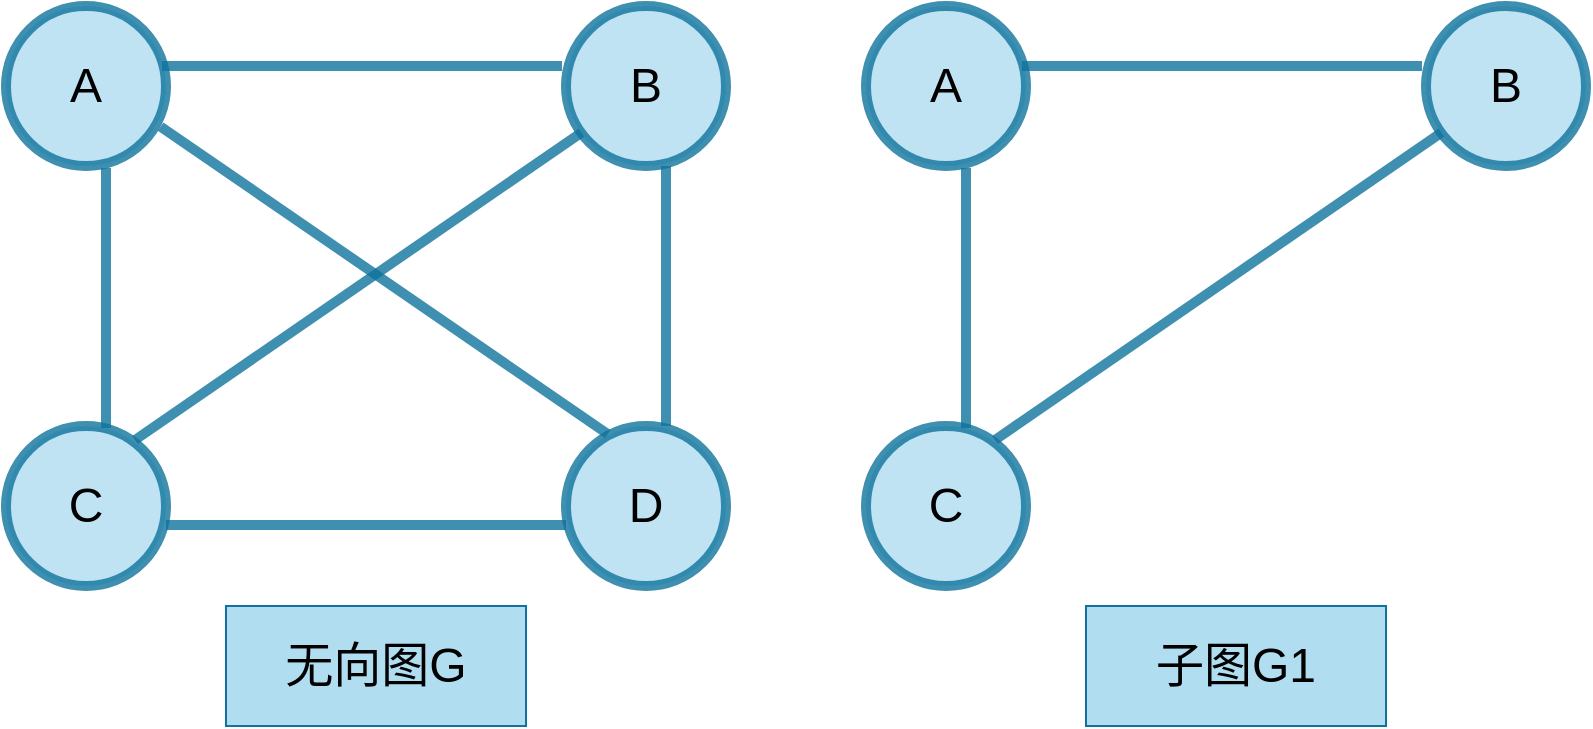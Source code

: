 <mxfile version="21.3.2" type="github">
  <diagram name="第 1 页" id="u5KUGt1_WBTlGuTNsJAg">
    <mxGraphModel dx="1379" dy="796" grid="1" gridSize="10" guides="1" tooltips="1" connect="1" arrows="1" fold="1" page="1" pageScale="1" pageWidth="827" pageHeight="1169" background="none" math="0" shadow="0">
      <root>
        <mxCell id="0" />
        <mxCell id="1" parent="0" />
        <mxCell id="BdLklPp7F2nc4_-LSeA5-5" value="&lt;font style=&quot;font-size: 24px;&quot;&gt;A&lt;/font&gt;" style="ellipse;whiteSpace=wrap;html=1;aspect=fixed;strokeWidth=5;strokeColor=#10739e;shadow=0;opacity=80;snapToPoint=1;fixDash=0;metaEdit=0;backgroundOutline=0;fillColor=#b1ddf0;" parent="1" vertex="1">
          <mxGeometry x="10" y="150" width="80" height="80" as="geometry" />
        </mxCell>
        <mxCell id="BdLklPp7F2nc4_-LSeA5-6" value="&lt;font style=&quot;font-size: 24px;&quot;&gt;D&lt;/font&gt;" style="ellipse;whiteSpace=wrap;html=1;aspect=fixed;strokeWidth=5;strokeColor=#10739e;shadow=0;opacity=80;snapToPoint=1;fixDash=0;metaEdit=0;backgroundOutline=0;fillColor=#b1ddf0;" parent="1" vertex="1">
          <mxGeometry x="290" y="360" width="80" height="80" as="geometry" />
        </mxCell>
        <mxCell id="BdLklPp7F2nc4_-LSeA5-7" value="&lt;font style=&quot;font-size: 24px;&quot;&gt;C&lt;/font&gt;" style="ellipse;whiteSpace=wrap;html=1;aspect=fixed;strokeWidth=5;strokeColor=#10739e;shadow=0;opacity=80;snapToPoint=1;fixDash=0;metaEdit=0;backgroundOutline=0;fillColor=#b1ddf0;" parent="1" vertex="1">
          <mxGeometry x="10" y="360" width="80" height="80" as="geometry" />
        </mxCell>
        <mxCell id="BdLklPp7F2nc4_-LSeA5-8" value="&lt;font style=&quot;font-size: 24px;&quot;&gt;B&lt;/font&gt;" style="ellipse;whiteSpace=wrap;html=1;aspect=fixed;strokeWidth=5;strokeColor=#10739e;shadow=0;opacity=80;snapToPoint=1;fixDash=0;metaEdit=0;backgroundOutline=0;fillColor=#b1ddf0;" parent="1" vertex="1">
          <mxGeometry x="290" y="150" width="80" height="80" as="geometry" />
        </mxCell>
        <mxCell id="BdLklPp7F2nc4_-LSeA5-9" value="" style="endArrow=none;html=1;rounded=0;exitX=1;exitY=0.5;exitDx=0;exitDy=0;entryX=0;entryY=0.5;entryDx=0;entryDy=0;strokeWidth=5;strokeColor=#10739e;shadow=0;opacity=80;snapToPoint=1;fixDash=0;metaEdit=0;backgroundOutline=0;endFill=0;startArrow=none;startFill=0;fillColor=#b1ddf0;" parent="1" edge="1">
          <mxGeometry width="50" height="50" relative="1" as="geometry">
            <mxPoint x="88" y="180" as="sourcePoint" />
            <mxPoint x="288.0" y="180" as="targetPoint" />
            <Array as="points">
              <mxPoint x="148" y="180" />
            </Array>
          </mxGeometry>
        </mxCell>
        <mxCell id="BdLklPp7F2nc4_-LSeA5-12" value="" style="endArrow=none;html=1;rounded=0;entryX=0;entryY=1;entryDx=0;entryDy=0;strokeWidth=5;strokeColor=#10739e;shadow=0;opacity=80;snapToPoint=1;fixDash=0;metaEdit=0;backgroundOutline=0;endFill=0;fillColor=#b1ddf0;startArrow=none;startFill=0;" parent="1" edge="1">
          <mxGeometry width="50" height="50" relative="1" as="geometry">
            <mxPoint x="74.5" y="367" as="sourcePoint" />
            <mxPoint x="297.716" y="213.284" as="targetPoint" />
          </mxGeometry>
        </mxCell>
        <mxCell id="BdLklPp7F2nc4_-LSeA5-13" value="" style="endArrow=none;html=1;rounded=0;exitX=1;exitY=1;exitDx=0;exitDy=0;strokeWidth=5;strokeColor=#10739e;shadow=0;opacity=80;snapToPoint=1;fixDash=0;metaEdit=0;backgroundOutline=0;endFill=0;fillColor=#b1ddf0;startArrow=none;startFill=0;" parent="1" edge="1">
          <mxGeometry width="50" height="50" relative="1" as="geometry">
            <mxPoint x="87.284" y="210.284" as="sourcePoint" />
            <mxPoint x="310.833" y="364" as="targetPoint" />
          </mxGeometry>
        </mxCell>
        <mxCell id="BdLklPp7F2nc4_-LSeA5-24" value="" style="endArrow=none;html=1;rounded=0;exitX=0.5;exitY=1;exitDx=0;exitDy=0;entryX=0.5;entryY=0;entryDx=0;entryDy=0;strokeWidth=5;strokeColor=#10739e;shadow=0;opacity=80;snapToPoint=1;fixDash=0;metaEdit=0;backgroundOutline=0;endFill=0;startArrow=none;startFill=0;fillColor=#b1ddf0;" parent="1" edge="1">
          <mxGeometry width="50" height="50" relative="1" as="geometry">
            <mxPoint x="60" y="231" as="sourcePoint" />
            <mxPoint x="60" y="361" as="targetPoint" />
          </mxGeometry>
        </mxCell>
        <mxCell id="BdLklPp7F2nc4_-LSeA5-25" value="" style="endArrow=none;html=1;rounded=0;exitX=0.5;exitY=1;exitDx=0;exitDy=0;strokeWidth=5;strokeColor=#10739e;shadow=0;opacity=80;snapToPoint=1;fixDash=0;metaEdit=0;backgroundOutline=0;endFill=0;startArrow=none;startFill=0;fillColor=#b1ddf0;" parent="1" edge="1">
          <mxGeometry width="50" height="50" relative="1" as="geometry">
            <mxPoint x="340" y="230" as="sourcePoint" />
            <mxPoint x="340" y="360" as="targetPoint" />
          </mxGeometry>
        </mxCell>
        <mxCell id="BdLklPp7F2nc4_-LSeA5-28" value="" style="endArrow=none;html=1;rounded=0;exitX=1;exitY=0.5;exitDx=0;exitDy=0;entryX=0;entryY=0.5;entryDx=0;entryDy=0;strokeWidth=5;strokeColor=#10739e;shadow=0;opacity=80;snapToPoint=1;fixDash=0;metaEdit=0;backgroundOutline=0;endFill=0;startArrow=none;startFill=0;fillColor=#b1ddf0;" parent="1" edge="1">
          <mxGeometry width="50" height="50" relative="1" as="geometry">
            <mxPoint x="90" y="409.5" as="sourcePoint" />
            <mxPoint x="290" y="409.5" as="targetPoint" />
          </mxGeometry>
        </mxCell>
        <mxCell id="s-IyU8hz8NU885-jBwz9-1" value="&lt;font style=&quot;font-size: 24px;&quot;&gt;无向图G&lt;/font&gt;" style="rounded=0;whiteSpace=wrap;html=1;fillColor=#b1ddf0;strokeColor=#10739e;" parent="1" vertex="1">
          <mxGeometry x="120" y="450" width="150" height="60" as="geometry" />
        </mxCell>
        <mxCell id="D_chnJJofbQePmOyVX5g-1" value="&lt;font style=&quot;font-size: 24px;&quot;&gt;A&lt;/font&gt;" style="ellipse;whiteSpace=wrap;html=1;aspect=fixed;strokeWidth=5;strokeColor=#10739e;shadow=0;opacity=80;snapToPoint=1;fixDash=0;metaEdit=0;backgroundOutline=0;fillColor=#b1ddf0;" parent="1" vertex="1">
          <mxGeometry x="440" y="150" width="80" height="80" as="geometry" />
        </mxCell>
        <mxCell id="D_chnJJofbQePmOyVX5g-3" value="&lt;font style=&quot;font-size: 24px;&quot;&gt;C&lt;/font&gt;" style="ellipse;whiteSpace=wrap;html=1;aspect=fixed;strokeWidth=5;strokeColor=#10739e;shadow=0;opacity=80;snapToPoint=1;fixDash=0;metaEdit=0;backgroundOutline=0;fillColor=#b1ddf0;" parent="1" vertex="1">
          <mxGeometry x="440" y="360" width="80" height="80" as="geometry" />
        </mxCell>
        <mxCell id="D_chnJJofbQePmOyVX5g-4" value="&lt;font style=&quot;font-size: 24px;&quot;&gt;B&lt;/font&gt;" style="ellipse;whiteSpace=wrap;html=1;aspect=fixed;strokeWidth=5;strokeColor=#10739e;shadow=0;opacity=80;snapToPoint=1;fixDash=0;metaEdit=0;backgroundOutline=0;fillColor=#b1ddf0;" parent="1" vertex="1">
          <mxGeometry x="720" y="150" width="80" height="80" as="geometry" />
        </mxCell>
        <mxCell id="D_chnJJofbQePmOyVX5g-5" value="" style="endArrow=none;html=1;rounded=0;exitX=1;exitY=0.5;exitDx=0;exitDy=0;entryX=0;entryY=0.5;entryDx=0;entryDy=0;strokeWidth=5;strokeColor=#10739e;shadow=0;opacity=80;snapToPoint=1;fixDash=0;metaEdit=0;backgroundOutline=0;endFill=0;startArrow=none;startFill=0;fillColor=#b1ddf0;" parent="1" edge="1">
          <mxGeometry width="50" height="50" relative="1" as="geometry">
            <mxPoint x="518" y="180" as="sourcePoint" />
            <mxPoint x="718.0" y="180" as="targetPoint" />
            <Array as="points">
              <mxPoint x="578" y="180" />
            </Array>
          </mxGeometry>
        </mxCell>
        <mxCell id="D_chnJJofbQePmOyVX5g-6" value="" style="endArrow=none;html=1;rounded=0;entryX=0;entryY=1;entryDx=0;entryDy=0;strokeWidth=5;strokeColor=#10739e;shadow=0;opacity=80;snapToPoint=1;fixDash=0;metaEdit=0;backgroundOutline=0;endFill=0;fillColor=#b1ddf0;startArrow=none;startFill=0;" parent="1" edge="1">
          <mxGeometry width="50" height="50" relative="1" as="geometry">
            <mxPoint x="504.5" y="367" as="sourcePoint" />
            <mxPoint x="727.716" y="213.284" as="targetPoint" />
          </mxGeometry>
        </mxCell>
        <mxCell id="D_chnJJofbQePmOyVX5g-8" value="" style="endArrow=none;html=1;rounded=0;exitX=0.5;exitY=1;exitDx=0;exitDy=0;entryX=0.5;entryY=0;entryDx=0;entryDy=0;strokeWidth=5;strokeColor=#10739e;shadow=0;opacity=80;snapToPoint=1;fixDash=0;metaEdit=0;backgroundOutline=0;endFill=0;startArrow=none;startFill=0;fillColor=#b1ddf0;" parent="1" edge="1">
          <mxGeometry width="50" height="50" relative="1" as="geometry">
            <mxPoint x="490" y="231" as="sourcePoint" />
            <mxPoint x="490" y="361" as="targetPoint" />
          </mxGeometry>
        </mxCell>
        <mxCell id="D_chnJJofbQePmOyVX5g-11" value="&lt;font style=&quot;font-size: 24px;&quot;&gt;子图G1&lt;/font&gt;" style="rounded=0;whiteSpace=wrap;html=1;fillColor=#b1ddf0;strokeColor=#10739e;" parent="1" vertex="1">
          <mxGeometry x="550" y="450" width="150" height="60" as="geometry" />
        </mxCell>
      </root>
    </mxGraphModel>
  </diagram>
</mxfile>
